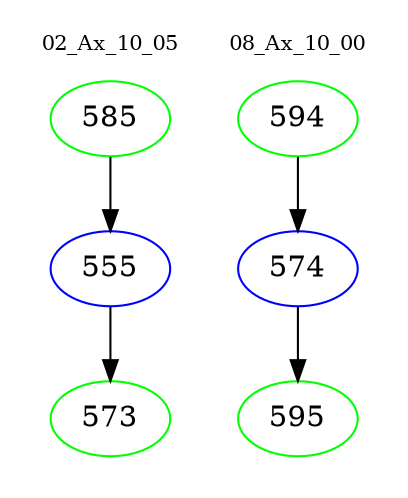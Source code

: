 digraph{
subgraph cluster_0 {
color = white
label = "02_Ax_10_05";
fontsize=10;
T0_585 [label="585", color="green"]
T0_585 -> T0_555 [color="black"]
T0_555 [label="555", color="blue"]
T0_555 -> T0_573 [color="black"]
T0_573 [label="573", color="green"]
}
subgraph cluster_1 {
color = white
label = "08_Ax_10_00";
fontsize=10;
T1_594 [label="594", color="green"]
T1_594 -> T1_574 [color="black"]
T1_574 [label="574", color="blue"]
T1_574 -> T1_595 [color="black"]
T1_595 [label="595", color="green"]
}
}
